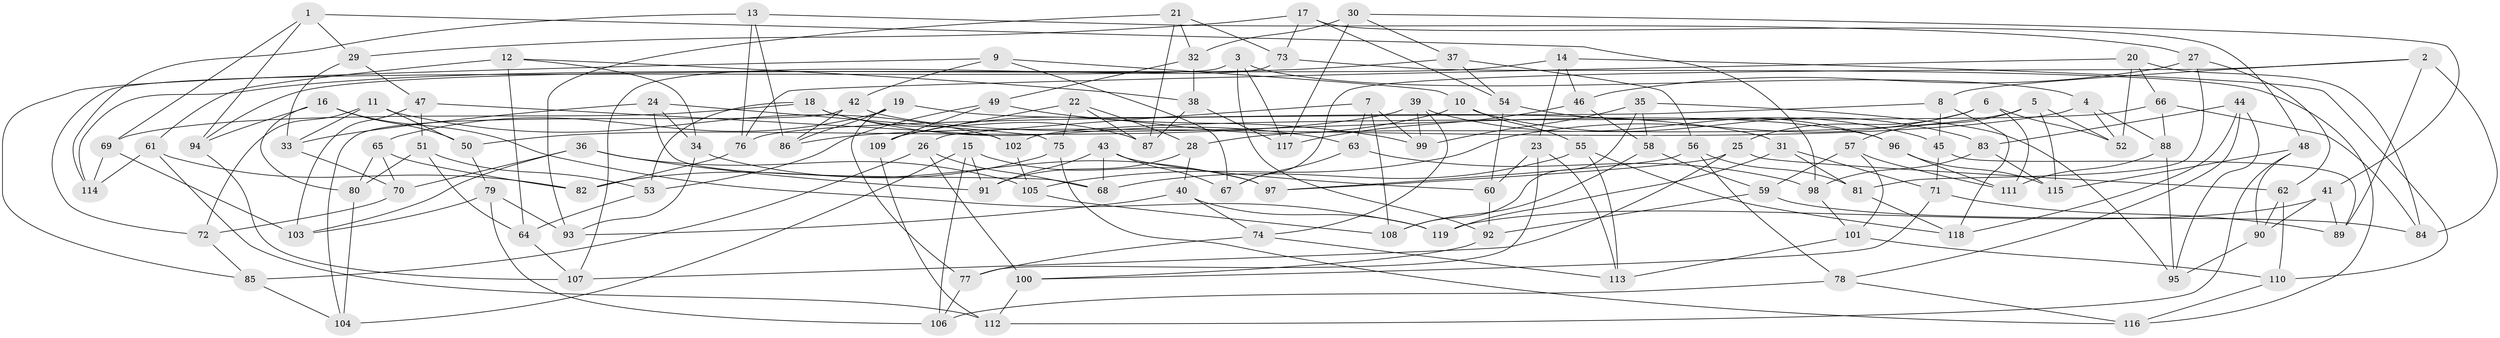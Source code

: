 // coarse degree distribution, {4: 0.3472222222222222, 6: 0.4583333333333333, 5: 0.1527777777777778, 3: 0.041666666666666664}
// Generated by graph-tools (version 1.1) at 2025/38/03/04/25 23:38:17]
// undirected, 119 vertices, 238 edges
graph export_dot {
  node [color=gray90,style=filled];
  1;
  2;
  3;
  4;
  5;
  6;
  7;
  8;
  9;
  10;
  11;
  12;
  13;
  14;
  15;
  16;
  17;
  18;
  19;
  20;
  21;
  22;
  23;
  24;
  25;
  26;
  27;
  28;
  29;
  30;
  31;
  32;
  33;
  34;
  35;
  36;
  37;
  38;
  39;
  40;
  41;
  42;
  43;
  44;
  45;
  46;
  47;
  48;
  49;
  50;
  51;
  52;
  53;
  54;
  55;
  56;
  57;
  58;
  59;
  60;
  61;
  62;
  63;
  64;
  65;
  66;
  67;
  68;
  69;
  70;
  71;
  72;
  73;
  74;
  75;
  76;
  77;
  78;
  79;
  80;
  81;
  82;
  83;
  84;
  85;
  86;
  87;
  88;
  89;
  90;
  91;
  92;
  93;
  94;
  95;
  96;
  97;
  98;
  99;
  100;
  101;
  102;
  103;
  104;
  105;
  106;
  107;
  108;
  109;
  110;
  111;
  112;
  113;
  114;
  115;
  116;
  117;
  118;
  119;
  1 -- 29;
  1 -- 94;
  1 -- 98;
  1 -- 69;
  2 -- 67;
  2 -- 84;
  2 -- 8;
  2 -- 89;
  3 -- 72;
  3 -- 117;
  3 -- 4;
  3 -- 92;
  4 -- 88;
  4 -- 86;
  4 -- 52;
  5 -- 52;
  5 -- 57;
  5 -- 115;
  5 -- 28;
  6 -- 25;
  6 -- 111;
  6 -- 105;
  6 -- 52;
  7 -- 99;
  7 -- 63;
  7 -- 26;
  7 -- 108;
  8 -- 76;
  8 -- 45;
  8 -- 118;
  9 -- 10;
  9 -- 67;
  9 -- 85;
  9 -- 42;
  10 -- 109;
  10 -- 55;
  10 -- 83;
  11 -- 50;
  11 -- 33;
  11 -- 72;
  11 -- 102;
  12 -- 34;
  12 -- 64;
  12 -- 61;
  12 -- 38;
  13 -- 86;
  13 -- 76;
  13 -- 27;
  13 -- 114;
  14 -- 23;
  14 -- 94;
  14 -- 110;
  14 -- 46;
  15 -- 91;
  15 -- 106;
  15 -- 104;
  15 -- 97;
  16 -- 94;
  16 -- 50;
  16 -- 119;
  16 -- 80;
  17 -- 48;
  17 -- 73;
  17 -- 54;
  17 -- 29;
  18 -- 63;
  18 -- 69;
  18 -- 87;
  18 -- 53;
  19 -- 77;
  19 -- 31;
  19 -- 65;
  19 -- 86;
  20 -- 52;
  20 -- 66;
  20 -- 84;
  20 -- 76;
  21 -- 73;
  21 -- 32;
  21 -- 93;
  21 -- 87;
  22 -- 28;
  22 -- 109;
  22 -- 87;
  22 -- 75;
  23 -- 77;
  23 -- 60;
  23 -- 113;
  24 -- 68;
  24 -- 75;
  24 -- 33;
  24 -- 34;
  25 -- 107;
  25 -- 97;
  25 -- 62;
  26 -- 85;
  26 -- 68;
  26 -- 100;
  27 -- 46;
  27 -- 62;
  27 -- 81;
  28 -- 91;
  28 -- 40;
  29 -- 47;
  29 -- 33;
  30 -- 117;
  30 -- 32;
  30 -- 37;
  30 -- 41;
  31 -- 71;
  31 -- 119;
  31 -- 81;
  32 -- 49;
  32 -- 38;
  33 -- 70;
  34 -- 97;
  34 -- 93;
  35 -- 99;
  35 -- 95;
  35 -- 58;
  35 -- 108;
  36 -- 103;
  36 -- 91;
  36 -- 70;
  36 -- 105;
  37 -- 54;
  37 -- 56;
  37 -- 114;
  38 -- 87;
  38 -- 117;
  39 -- 50;
  39 -- 45;
  39 -- 99;
  39 -- 74;
  40 -- 93;
  40 -- 119;
  40 -- 74;
  41 -- 90;
  41 -- 89;
  41 -- 119;
  42 -- 96;
  42 -- 104;
  42 -- 86;
  43 -- 91;
  43 -- 60;
  43 -- 67;
  43 -- 68;
  44 -- 118;
  44 -- 78;
  44 -- 83;
  44 -- 95;
  45 -- 89;
  45 -- 71;
  46 -- 117;
  46 -- 58;
  47 -- 103;
  47 -- 102;
  47 -- 51;
  48 -- 115;
  48 -- 90;
  48 -- 112;
  49 -- 53;
  49 -- 99;
  49 -- 109;
  50 -- 79;
  51 -- 53;
  51 -- 80;
  51 -- 64;
  53 -- 64;
  54 -- 96;
  54 -- 60;
  55 -- 68;
  55 -- 118;
  55 -- 113;
  56 -- 97;
  56 -- 81;
  56 -- 78;
  57 -- 101;
  57 -- 59;
  57 -- 111;
  58 -- 59;
  58 -- 108;
  59 -- 92;
  59 -- 84;
  60 -- 92;
  61 -- 82;
  61 -- 114;
  61 -- 112;
  62 -- 110;
  62 -- 90;
  63 -- 67;
  63 -- 98;
  64 -- 107;
  65 -- 70;
  65 -- 82;
  65 -- 80;
  66 -- 88;
  66 -- 84;
  66 -- 102;
  69 -- 114;
  69 -- 103;
  70 -- 72;
  71 -- 89;
  71 -- 100;
  72 -- 85;
  73 -- 116;
  73 -- 107;
  74 -- 77;
  74 -- 113;
  75 -- 82;
  75 -- 116;
  76 -- 82;
  77 -- 106;
  78 -- 106;
  78 -- 116;
  79 -- 93;
  79 -- 103;
  79 -- 106;
  80 -- 104;
  81 -- 118;
  83 -- 115;
  83 -- 98;
  85 -- 104;
  88 -- 95;
  88 -- 111;
  90 -- 95;
  92 -- 100;
  94 -- 107;
  96 -- 115;
  96 -- 111;
  98 -- 101;
  100 -- 112;
  101 -- 110;
  101 -- 113;
  102 -- 105;
  105 -- 108;
  109 -- 112;
  110 -- 116;
}
